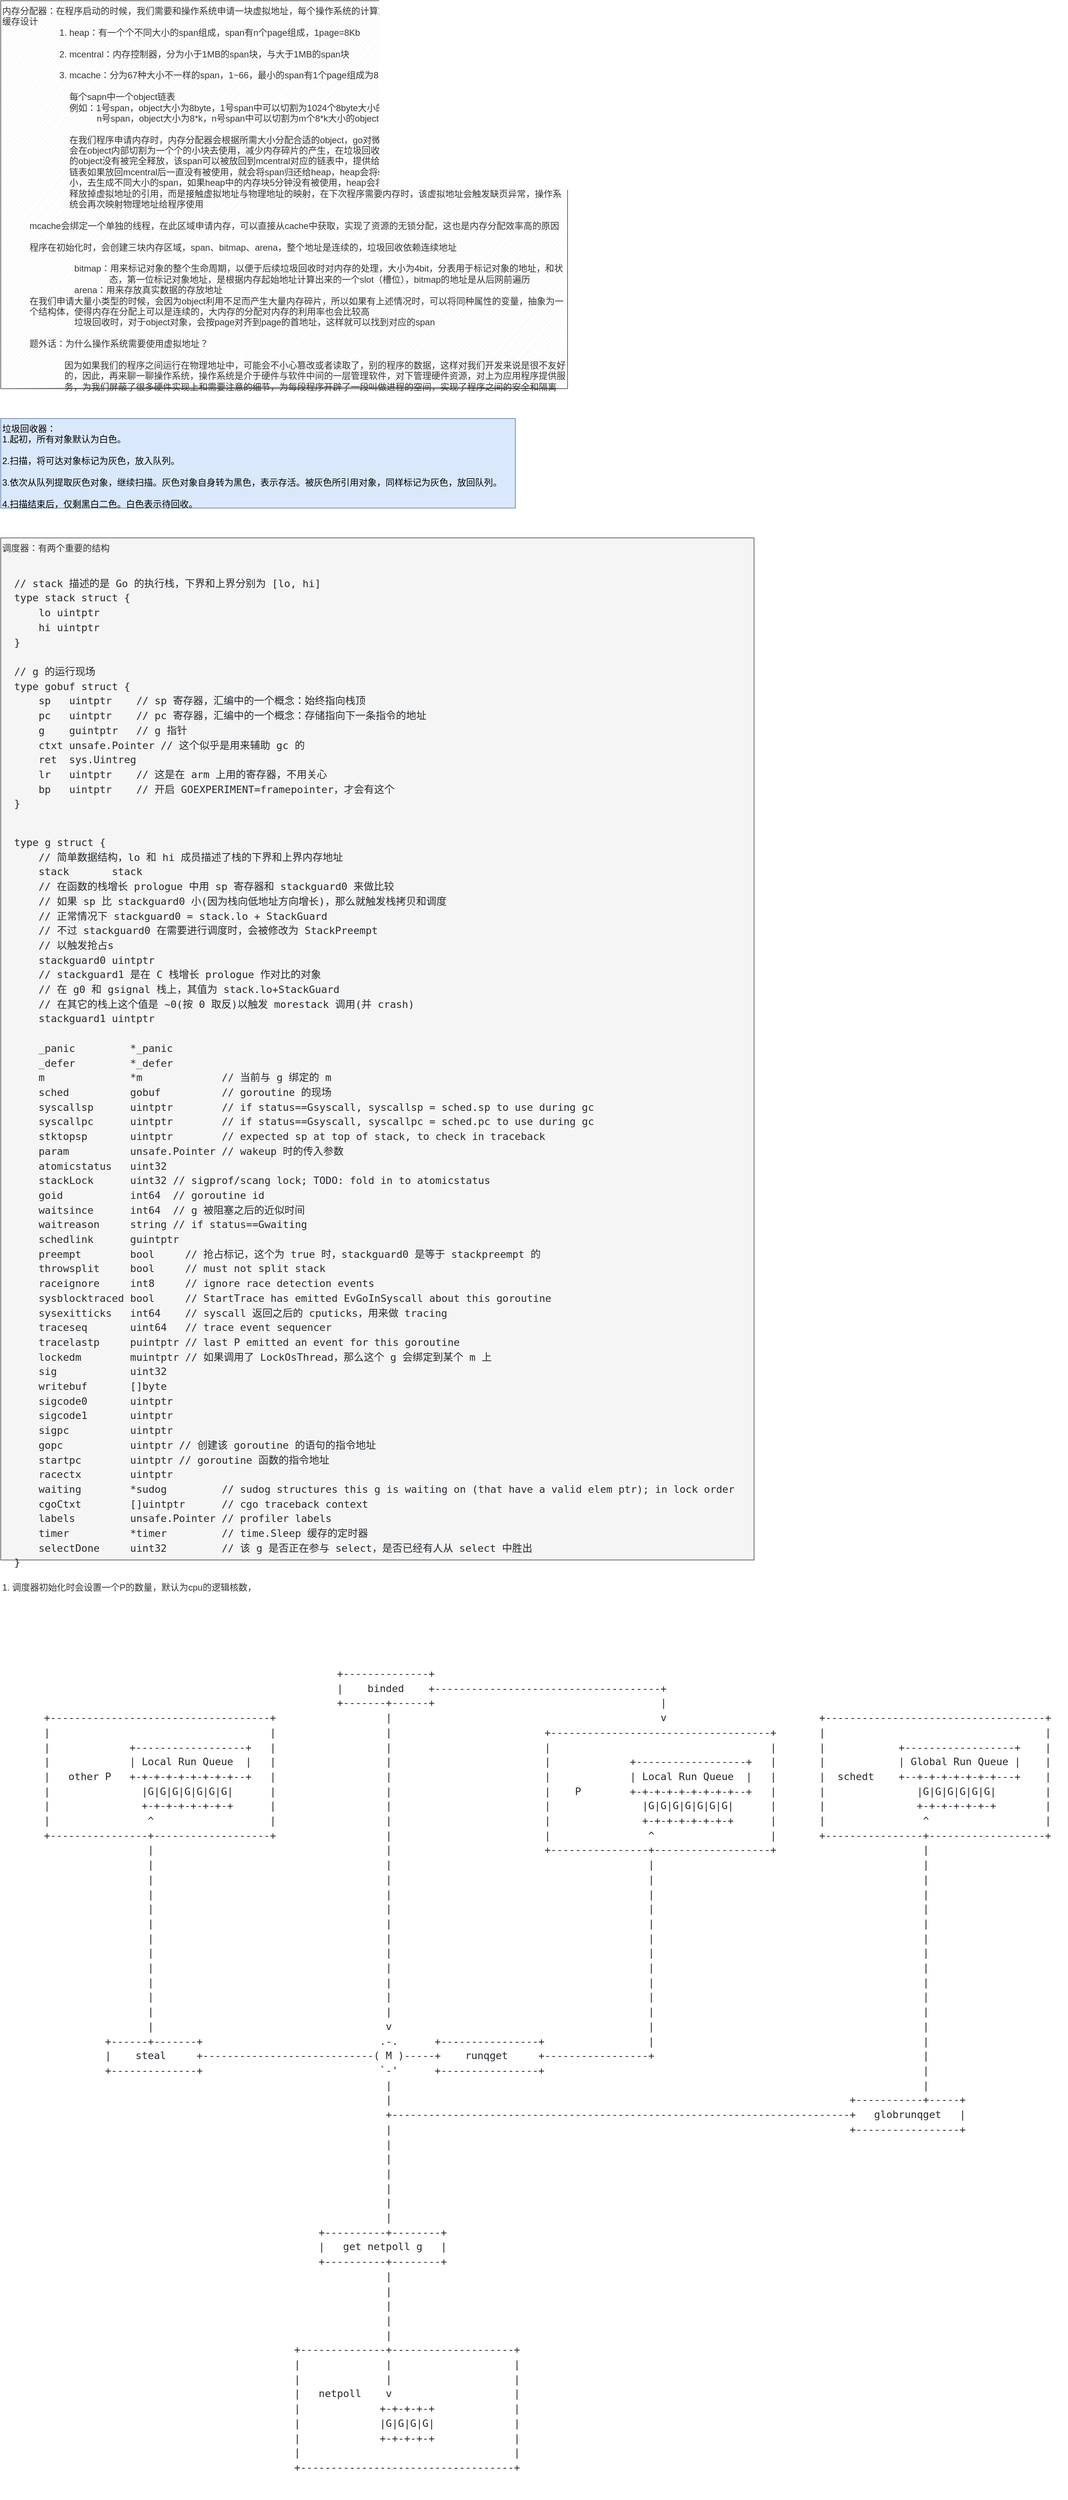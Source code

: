 <mxfile version="14.5.3" type="github">
  <diagram id="aqAW1wouMp0uY8OYH8Mo" name="第 1 页">
    <mxGraphModel dx="2340" dy="1140" grid="1" gridSize="10" guides="1" tooltips="1" connect="1" arrows="1" fold="1" page="1" pageScale="1" pageWidth="827" pageHeight="1169" math="0" shadow="0">
      <root>
        <mxCell id="0" />
        <mxCell id="1" parent="0" />
        <mxCell id="cLW0TqQUn3YsZ3kaBZDo-1" value="内存分配器：在程序启动的时候，我们需要和操作系统申请一块虚拟地址，每个操作系统的计算方法不一样，go在内存管理上类似于cpu的三级&lt;br&gt;缓存设计&lt;br&gt;&amp;nbsp; &amp;nbsp; &amp;nbsp; &amp;nbsp; &amp;nbsp; &amp;nbsp; &amp;nbsp; &amp;nbsp; &amp;nbsp; &amp;nbsp; &amp;nbsp; &amp;nbsp;1. heap：有一个个不同大小的span组成，span有n个page组成，1page=8Kb&lt;br&gt;&lt;br&gt;&amp;nbsp; &amp;nbsp; &amp;nbsp; &amp;nbsp; &amp;nbsp; &amp;nbsp; &amp;nbsp; &amp;nbsp; &amp;nbsp; &amp;nbsp; &amp;nbsp; &amp;nbsp;2. mcentral：内存控制器，分为小于1MB的span块，与大于1MB的span块&lt;br&gt;&lt;br&gt;&amp;nbsp; &amp;nbsp; &amp;nbsp; &amp;nbsp; &amp;nbsp; &amp;nbsp; &amp;nbsp; &amp;nbsp; &amp;nbsp; &amp;nbsp; &amp;nbsp; &amp;nbsp;3. mcache：分为67种大小不一样的span，1~66，最小的span有1个page组成为8Kb，最大的span由4个page组成，大小为32Kb&lt;br&gt;&lt;br&gt;&amp;nbsp; &amp;nbsp; &amp;nbsp; &amp;nbsp; &amp;nbsp; &amp;nbsp; &amp;nbsp; &amp;nbsp; &amp;nbsp; &amp;nbsp; &amp;nbsp; &amp;nbsp; &amp;nbsp; &amp;nbsp;每个sapn中一个object链表&lt;br&gt;&amp;nbsp; &amp;nbsp; &amp;nbsp; &amp;nbsp; &amp;nbsp; &amp;nbsp; &amp;nbsp; &amp;nbsp; &amp;nbsp; &amp;nbsp; &amp;nbsp; &amp;nbsp; &amp;nbsp; &amp;nbsp;例如：1号span，object大小为8byte，1号span中可以切割为1024个8byte大小的object链表&lt;br&gt;&amp;nbsp; &amp;nbsp; &amp;nbsp; &amp;nbsp; &amp;nbsp; &amp;nbsp; &amp;nbsp; &amp;nbsp; &amp;nbsp; &amp;nbsp; &amp;nbsp; &amp;nbsp; &amp;nbsp; &amp;nbsp; &amp;nbsp; &amp;nbsp; &amp;nbsp; &amp;nbsp; &amp;nbsp; n号span，object大小为8*k，n号span中可以切割为m个8*k大小的object链表&lt;br&gt;&lt;br&gt;&amp;nbsp; &amp;nbsp; &amp;nbsp; &amp;nbsp; &amp;nbsp; &amp;nbsp; &amp;nbsp; &amp;nbsp; &amp;nbsp; &amp;nbsp; &amp;nbsp; &amp;nbsp; &amp;nbsp; &amp;nbsp;在我们程序申请内存时，内存分配器会根据所需大小分配合适的object，go对微小的内存申请做了优化，例如小于8byte的变量，&lt;br&gt;&amp;nbsp; &amp;nbsp; &amp;nbsp; &amp;nbsp; &amp;nbsp; &amp;nbsp; &amp;nbsp; &amp;nbsp; &amp;nbsp; &amp;nbsp; &amp;nbsp; &amp;nbsp; &amp;nbsp; &amp;nbsp;会在object内部切割为一个个的小块去使用，减少内存碎片的产生，在垃圾回收的时候，是以span为整体去回收，如果span内&lt;br&gt;&amp;nbsp; &amp;nbsp; &amp;nbsp; &amp;nbsp; &amp;nbsp; &amp;nbsp; &amp;nbsp; &amp;nbsp; &amp;nbsp; &amp;nbsp; &amp;nbsp; &amp;nbsp; &amp;nbsp; &amp;nbsp;的object没有被完全释放，该span可以被放回到mcentral对应的链表中，提供给其他的线程去使用，如果span内完全是空闲的&lt;br&gt;&amp;nbsp; &amp;nbsp; &amp;nbsp; &amp;nbsp; &amp;nbsp; &amp;nbsp; &amp;nbsp; &amp;nbsp; &amp;nbsp; &amp;nbsp; &amp;nbsp; &amp;nbsp; &amp;nbsp; &amp;nbsp;链表如果放回mcentral后一直没有被使用，就会将span归还给heap，heap会将span进行动态的拼接，根据程序需要内存块的大&lt;br&gt;&amp;nbsp; &amp;nbsp; &amp;nbsp; &amp;nbsp; &amp;nbsp; &amp;nbsp; &amp;nbsp; &amp;nbsp; &amp;nbsp; &amp;nbsp; &amp;nbsp; &amp;nbsp; &amp;nbsp; &amp;nbsp;小，去生成不同大小的span，如果heap中的内存块5分钟没有被使用，heap会将内存归还给操作系统，归还的时候，不是真的&lt;br&gt;&amp;nbsp; &amp;nbsp; &amp;nbsp; &amp;nbsp; &amp;nbsp; &amp;nbsp; &amp;nbsp; &amp;nbsp; &amp;nbsp; &amp;nbsp; &amp;nbsp; &amp;nbsp; &amp;nbsp; &amp;nbsp;释放掉虚拟地址的引用，而是接触虚拟地址与物理地址的映射，在下次程序需要内存时，该虚拟地址会触发缺页异常，操作系&lt;br&gt;&amp;nbsp; &amp;nbsp; &amp;nbsp; &amp;nbsp; &amp;nbsp; &amp;nbsp; &amp;nbsp; &amp;nbsp; &amp;nbsp; &amp;nbsp; &amp;nbsp; &amp;nbsp; &amp;nbsp; &amp;nbsp;统会再次映射物理地址给程序使用&lt;br&gt;&amp;nbsp; &amp;nbsp; &amp;nbsp; &amp;nbsp; &amp;nbsp; &amp;nbsp;&lt;br&gt;&amp;nbsp; &amp;nbsp; &amp;nbsp; &amp;nbsp; &amp;nbsp; &amp;nbsp;mcache会绑定一个单独的线程，在此区域申请内存，可以直接从cache中获取，实现了资源的无锁分配，这也是内存分配效率高的原因&lt;br&gt;&amp;nbsp; &amp;nbsp; &amp;nbsp; &amp;nbsp; &amp;nbsp; &amp;nbsp;&lt;br&gt;&amp;nbsp; &amp;nbsp; &amp;nbsp; &amp;nbsp; &amp;nbsp; &amp;nbsp;程序在初始化时，会创建三块内存区域，span、bitmap、arena，整个地址是连续的，垃圾回收依赖连续地址&lt;br&gt;&amp;nbsp; &amp;nbsp; &amp;nbsp; &amp;nbsp; &amp;nbsp; &amp;nbsp; &amp;nbsp; &amp;nbsp; &amp;nbsp; &amp;nbsp; &amp;nbsp; &amp;nbsp; &amp;nbsp;&lt;br&gt;&amp;nbsp; &amp;nbsp; &amp;nbsp; &amp;nbsp; &amp;nbsp; &amp;nbsp; &amp;nbsp; &amp;nbsp; &amp;nbsp; &amp;nbsp; &amp;nbsp; &amp;nbsp; &amp;nbsp; &amp;nbsp; &amp;nbsp;bitmap：用来标记对象的整个生命周期，以便于后续垃圾回收时对内存的处理，大小为4bit，分表用于标记对象的地址，和状&lt;br&gt;&amp;nbsp; &amp;nbsp; &amp;nbsp; &amp;nbsp; &amp;nbsp; &amp;nbsp; &amp;nbsp; &amp;nbsp; &amp;nbsp; &amp;nbsp; &amp;nbsp; &amp;nbsp; &amp;nbsp; &amp;nbsp; &amp;nbsp; &amp;nbsp; &amp;nbsp; &amp;nbsp; &amp;nbsp; &amp;nbsp; &amp;nbsp; &amp;nbsp;态，第一位标记对象地址，是根据内存起始地址计算出来的一个slot（槽位），bitmap的地址是从后网前遍历&lt;br&gt;&amp;nbsp; &amp;nbsp; &amp;nbsp; &amp;nbsp; &amp;nbsp; &amp;nbsp; &amp;nbsp; &amp;nbsp; &amp;nbsp; &amp;nbsp; &amp;nbsp; &amp;nbsp; &amp;nbsp; &amp;nbsp; &amp;nbsp;arena：用来存放真实数据的存放地址&lt;br&gt;&amp;nbsp; &amp;nbsp; &amp;nbsp; &amp;nbsp; &amp;nbsp; &amp;nbsp;在我们申请大量小类型的时候，会因为object利用不足而产生大量内存碎片，所以如果有上述情况时，可以将同种属性的变量，抽象为一&lt;br&gt;&amp;nbsp; &amp;nbsp; &amp;nbsp; &amp;nbsp; &amp;nbsp; &amp;nbsp;个结构体，使得内存在分配上可以是连续的，大内存的分配对内存的利用率也会比较高&lt;br&gt;&amp;nbsp; &amp;nbsp; &amp;nbsp; &amp;nbsp; &amp;nbsp; &amp;nbsp; &amp;nbsp; &amp;nbsp; &amp;nbsp; &amp;nbsp; &amp;nbsp; &amp;nbsp; &amp;nbsp; &amp;nbsp; &amp;nbsp;垃圾回收时，对于object对象，会按page对齐到page的首地址，这样就可以找到对应的span&lt;br&gt;&lt;br&gt;&amp;nbsp; &amp;nbsp; &amp;nbsp; &amp;nbsp; &amp;nbsp; &amp;nbsp;题外话：为什么操作系统需要使用虚拟地址？&lt;br&gt;&lt;br&gt;&amp;nbsp; &amp;nbsp; &amp;nbsp; &amp;nbsp; &amp;nbsp; &amp;nbsp; &amp;nbsp; &amp;nbsp; &amp;nbsp; &amp;nbsp; &amp;nbsp; &amp;nbsp; &amp;nbsp;因为如果我们的程序之间运行在物理地址中，可能会不小心篡改或者读取了，别的程序的数据，这样对我们开发来说是很不友好&lt;br&gt;&amp;nbsp; &amp;nbsp; &amp;nbsp; &amp;nbsp; &amp;nbsp; &amp;nbsp; &amp;nbsp; &amp;nbsp; &amp;nbsp; &amp;nbsp; &amp;nbsp; &amp;nbsp; &amp;nbsp;的，因此，再来聊一聊操作系统，操作系统是介于硬件与软件中间的一层管理软件，对下管理硬件资源，对上为应用程序提供服&lt;br&gt;&amp;nbsp; &amp;nbsp; &amp;nbsp; &amp;nbsp; &amp;nbsp; &amp;nbsp; &amp;nbsp; &amp;nbsp; &amp;nbsp; &amp;nbsp; &amp;nbsp; &amp;nbsp; &amp;nbsp;务，为我们屏蔽了很多硬件实现上和需要注意的细节，为每段程序开辟了一段叫做进程的空间，实现了程序之间的安全和隔离" style="text;align=left;verticalAlign=top;resizable=1;points=[];autosize=1;strokeWidth=1;perimeterSpacing=0;labelBorderColor=none;labelBackgroundColor=none;html=1;fillOpacity=100;fillColor=#f5f5f5;strokeColor=#666666;rounded=0;shadow=0;glass=0;sketch=1;fontColor=#333333;" vertex="1" parent="1">
          <mxGeometry x="40" y="40" width="760" height="520" as="geometry" />
        </mxCell>
        <mxCell id="cLW0TqQUn3YsZ3kaBZDo-2" value="垃圾回收器：&lt;br&gt;&lt;div&gt;1.起初，所有对象默认为白色。&lt;/div&gt;&lt;div&gt;&lt;br&gt;&lt;/div&gt;&lt;div&gt;2.扫描，将可达对象标记为灰色，放入队列。&lt;/div&gt;&lt;div&gt;&lt;br&gt;&lt;/div&gt;&lt;div&gt;3.依次从队列提取灰色对象，继续扫描。&lt;span&gt;灰色对象自身转为黑色，表示存活。&lt;/span&gt;&lt;span&gt;被灰色所引用对象，同样标记为灰色，放回队列。&lt;/span&gt;&lt;/div&gt;&lt;div&gt;&lt;br&gt;&lt;/div&gt;&lt;div&gt;4.扫描结束后，仅剩黑白二色。白色表示待回收。&lt;/div&gt;" style="text;html=1;align=left;verticalAlign=top;resizable=0;points=[];autosize=1;fillColor=#dae8fc;strokeColor=#6c8ebf;sketch=0;" vertex="1" parent="1">
          <mxGeometry x="40" y="600" width="690" height="120" as="geometry" />
        </mxCell>
        <mxCell id="cLW0TqQUn3YsZ3kaBZDo-3" value="调度器：有两个重要的结构&lt;br&gt;&lt;br&gt;&lt;pre style=&quot;box-sizing: border-box ; font-family: , &amp;#34;consolas&amp;#34; , &amp;#34;liberation mono&amp;#34; , &amp;#34;menlo&amp;#34; , monospace ; font-size: 13.6px ; margin-top: 0px ; margin-bottom: 0px ; overflow-wrap: normal ; padding: 16px ; overflow: auto ; line-height: 1.45 ; border-radius: 6px ; word-break: normal ; color: rgb(36 , 41 , 46)&quot;&gt;&lt;span class=&quot;pl-c&quot; style=&quot;box-sizing: border-box&quot;&gt;// stack 描述的是 Go 的执行栈，下界和上界分别为 [lo, hi]&lt;/span&gt;&lt;br&gt;&lt;span class=&quot;pl-k&quot; style=&quot;box-sizing: border-box&quot;&gt;type&lt;/span&gt; &lt;span class=&quot;pl-smi&quot; style=&quot;box-sizing: border-box&quot;&gt;stack&lt;/span&gt; &lt;span class=&quot;pl-k&quot; style=&quot;box-sizing: border-box&quot;&gt;struct&lt;/span&gt; {&lt;br&gt;    &lt;span class=&quot;pl-c1&quot; style=&quot;box-sizing: border-box&quot;&gt;lo&lt;/span&gt; &lt;span class=&quot;pl-smi&quot; style=&quot;box-sizing: border-box&quot;&gt;uintptr&lt;/span&gt;&lt;br&gt;    &lt;span class=&quot;pl-c1&quot; style=&quot;box-sizing: border-box&quot;&gt;hi&lt;/span&gt; &lt;span class=&quot;pl-smi&quot; style=&quot;box-sizing: border-box&quot;&gt;uintptr&lt;/span&gt;&lt;br&gt;}&lt;br&gt;&lt;br&gt;&lt;span class=&quot;pl-c&quot; style=&quot;box-sizing: border-box&quot;&gt;// g 的运行现场&lt;/span&gt;&lt;br&gt;&lt;span class=&quot;pl-k&quot; style=&quot;box-sizing: border-box&quot;&gt;type&lt;/span&gt; &lt;span class=&quot;pl-smi&quot; style=&quot;box-sizing: border-box&quot;&gt;gobuf&lt;/span&gt; &lt;span class=&quot;pl-k&quot; style=&quot;box-sizing: border-box&quot;&gt;struct&lt;/span&gt; {&lt;br&gt;    &lt;span class=&quot;pl-c1&quot; style=&quot;box-sizing: border-box&quot;&gt;sp&lt;/span&gt;   &lt;span class=&quot;pl-smi&quot; style=&quot;box-sizing: border-box&quot;&gt;uintptr&lt;/span&gt;    &lt;span class=&quot;pl-c&quot; style=&quot;box-sizing: border-box&quot;&gt;// sp 寄存器，汇编中的一个概念：始终指向栈顶&lt;/span&gt;&lt;br&gt;    &lt;span class=&quot;pl-c1&quot; style=&quot;box-sizing: border-box&quot;&gt;pc&lt;/span&gt;   &lt;span class=&quot;pl-smi&quot; style=&quot;box-sizing: border-box&quot;&gt;uintptr&lt;/span&gt;    &lt;span class=&quot;pl-c&quot; style=&quot;box-sizing: border-box&quot;&gt;// pc 寄存器，汇编中的一个概念：存储指向下一条指令的地址&lt;/span&gt;&lt;br&gt;    &lt;span class=&quot;pl-c1&quot; style=&quot;box-sizing: border-box&quot;&gt;g&lt;/span&gt;    &lt;span class=&quot;pl-smi&quot; style=&quot;box-sizing: border-box&quot;&gt;guintptr&lt;/span&gt;   &lt;span class=&quot;pl-c&quot; style=&quot;box-sizing: border-box&quot;&gt;// g 指针&lt;/span&gt;&lt;br&gt;    &lt;span class=&quot;pl-c1&quot; style=&quot;box-sizing: border-box&quot;&gt;ctxt&lt;/span&gt; unsafe.&lt;span class=&quot;pl-smi&quot; style=&quot;box-sizing: border-box&quot;&gt;Pointer&lt;/span&gt; &lt;span class=&quot;pl-c&quot; style=&quot;box-sizing: border-box&quot;&gt;// 这个似乎是用来辅助 gc 的&lt;/span&gt;&lt;br&gt;    &lt;span class=&quot;pl-c1&quot; style=&quot;box-sizing: border-box&quot;&gt;ret&lt;/span&gt;  sys.&lt;span class=&quot;pl-smi&quot; style=&quot;box-sizing: border-box&quot;&gt;Uintreg&lt;/span&gt;&lt;br&gt;    &lt;span class=&quot;pl-c1&quot; style=&quot;box-sizing: border-box&quot;&gt;lr&lt;/span&gt;   &lt;span class=&quot;pl-smi&quot; style=&quot;box-sizing: border-box&quot;&gt;uintptr&lt;/span&gt;    &lt;span class=&quot;pl-c&quot; style=&quot;box-sizing: border-box&quot;&gt;// 这是在 arm 上用的寄存器，不用关心&lt;/span&gt;&lt;br&gt;    &lt;span class=&quot;pl-c1&quot; style=&quot;box-sizing: border-box&quot;&gt;bp&lt;/span&gt;   &lt;span class=&quot;pl-smi&quot; style=&quot;box-sizing: border-box&quot;&gt;uintptr&lt;/span&gt;    &lt;span class=&quot;pl-c&quot; style=&quot;box-sizing: border-box&quot;&gt;// 开启 GOEXPERIMENT=framepointer，才会有这个&lt;/span&gt;&lt;br&gt;}&lt;/pre&gt;&lt;pre style=&quot;box-sizing: border-box ; font-family: , &amp;#34;consolas&amp;#34; , &amp;#34;liberation mono&amp;#34; , &amp;#34;menlo&amp;#34; , monospace ; font-size: 13.6px ; margin-top: 0px ; margin-bottom: 0px ; overflow-wrap: normal ; padding: 16px ; overflow: auto ; line-height: 1.45 ; border-radius: 6px ; word-break: normal ; color: rgb(36 , 41 , 46)&quot;&gt;&lt;span class=&quot;pl-k&quot; style=&quot;box-sizing: border-box&quot;&gt;type&lt;/span&gt; &lt;span class=&quot;pl-smi&quot; style=&quot;box-sizing: border-box&quot;&gt;g&lt;/span&gt; &lt;span class=&quot;pl-k&quot; style=&quot;box-sizing: border-box&quot;&gt;struct&lt;/span&gt; {&lt;br&gt;    &lt;span class=&quot;pl-c&quot; style=&quot;box-sizing: border-box&quot;&gt;// 简单数据结构，lo 和 hi 成员描述了栈的下界和上界内存地址&lt;/span&gt;&lt;br&gt;    &lt;span class=&quot;pl-c1&quot; style=&quot;box-sizing: border-box&quot;&gt;stack&lt;/span&gt;       &lt;span class=&quot;pl-smi&quot; style=&quot;box-sizing: border-box&quot;&gt;stack&lt;/span&gt;&lt;br&gt;    &lt;span class=&quot;pl-c&quot; style=&quot;box-sizing: border-box&quot;&gt;// 在函数的栈增长 prologue 中用 sp 寄存器和 stackguard0 来做比较&lt;/span&gt;&lt;br&gt;    &lt;span class=&quot;pl-c&quot; style=&quot;box-sizing: border-box&quot;&gt;// 如果 sp 比 stackguard0 小(因为栈向低地址方向增长)，那么就触发栈拷贝和调度&lt;/span&gt;&lt;br&gt;    &lt;span class=&quot;pl-c&quot; style=&quot;box-sizing: border-box&quot;&gt;// 正常情况下 stackguard0 = stack.lo + StackGuard&lt;/span&gt;&lt;br&gt;    &lt;span class=&quot;pl-c&quot; style=&quot;box-sizing: border-box&quot;&gt;// 不过 stackguard0 在需要进行调度时，会被修改为 StackPreempt&lt;/span&gt;&lt;br&gt;    &lt;span class=&quot;pl-c&quot; style=&quot;box-sizing: border-box&quot;&gt;// 以触发抢占s&lt;/span&gt;&lt;br&gt;    &lt;span class=&quot;pl-c1&quot; style=&quot;box-sizing: border-box&quot;&gt;stackguard0&lt;/span&gt; &lt;span class=&quot;pl-smi&quot; style=&quot;box-sizing: border-box&quot;&gt;uintptr&lt;/span&gt;&lt;br&gt;    &lt;span class=&quot;pl-c&quot; style=&quot;box-sizing: border-box&quot;&gt;// stackguard1 是在 C 栈增长 prologue 作对比的对象&lt;/span&gt;&lt;br&gt;    &lt;span class=&quot;pl-c&quot; style=&quot;box-sizing: border-box&quot;&gt;// 在 g0 和 gsignal 栈上，其值为 stack.lo+StackGuard&lt;/span&gt;&lt;br&gt;    &lt;span class=&quot;pl-c&quot; style=&quot;box-sizing: border-box&quot;&gt;// 在其它的栈上这个值是 ~0(按 0 取反)以触发 morestack 调用(并 crash)&lt;/span&gt;&lt;br&gt;    &lt;span class=&quot;pl-c1&quot; style=&quot;box-sizing: border-box&quot;&gt;stackguard1&lt;/span&gt; &lt;span class=&quot;pl-smi&quot; style=&quot;box-sizing: border-box&quot;&gt;uintptr&lt;/span&gt;&lt;br&gt;&lt;br&gt;    &lt;span class=&quot;pl-c1&quot; style=&quot;box-sizing: border-box&quot;&gt;_panic&lt;/span&gt;         &lt;span class=&quot;pl-c1&quot; style=&quot;box-sizing: border-box&quot;&gt;*&lt;/span&gt;&lt;span class=&quot;pl-smi&quot; style=&quot;box-sizing: border-box&quot;&gt;_panic&lt;/span&gt;&lt;br&gt;    &lt;span class=&quot;pl-c1&quot; style=&quot;box-sizing: border-box&quot;&gt;_defer&lt;/span&gt;         &lt;span class=&quot;pl-c1&quot; style=&quot;box-sizing: border-box&quot;&gt;*&lt;/span&gt;&lt;span class=&quot;pl-smi&quot; style=&quot;box-sizing: border-box&quot;&gt;_defer&lt;/span&gt;&lt;br&gt;    &lt;span class=&quot;pl-c1&quot; style=&quot;box-sizing: border-box&quot;&gt;m&lt;/span&gt;              &lt;span class=&quot;pl-c1&quot; style=&quot;box-sizing: border-box&quot;&gt;*&lt;/span&gt;&lt;span class=&quot;pl-smi&quot; style=&quot;box-sizing: border-box&quot;&gt;m&lt;/span&gt;             &lt;span class=&quot;pl-c&quot; style=&quot;box-sizing: border-box&quot;&gt;// 当前与 g 绑定的 m&lt;/span&gt;&lt;br&gt;    &lt;span class=&quot;pl-c1&quot; style=&quot;box-sizing: border-box&quot;&gt;sched&lt;/span&gt;          &lt;span class=&quot;pl-smi&quot; style=&quot;box-sizing: border-box&quot;&gt;gobuf&lt;/span&gt;          &lt;span class=&quot;pl-c&quot; style=&quot;box-sizing: border-box&quot;&gt;// goroutine 的现场&lt;/span&gt;&lt;br&gt;    &lt;span class=&quot;pl-c1&quot; style=&quot;box-sizing: border-box&quot;&gt;syscallsp&lt;/span&gt;      &lt;span class=&quot;pl-smi&quot; style=&quot;box-sizing: border-box&quot;&gt;uintptr&lt;/span&gt;        &lt;span class=&quot;pl-c&quot; style=&quot;box-sizing: border-box&quot;&gt;// if status==Gsyscall, syscallsp = sched.sp to use during gc&lt;/span&gt;&lt;br&gt;    &lt;span class=&quot;pl-c1&quot; style=&quot;box-sizing: border-box&quot;&gt;syscallpc&lt;/span&gt;      &lt;span class=&quot;pl-smi&quot; style=&quot;box-sizing: border-box&quot;&gt;uintptr&lt;/span&gt;        &lt;span class=&quot;pl-c&quot; style=&quot;box-sizing: border-box&quot;&gt;// if status==Gsyscall, syscallpc = sched.pc to use during gc&lt;/span&gt;&lt;br&gt;    &lt;span class=&quot;pl-c1&quot; style=&quot;box-sizing: border-box&quot;&gt;stktopsp&lt;/span&gt;       &lt;span class=&quot;pl-smi&quot; style=&quot;box-sizing: border-box&quot;&gt;uintptr&lt;/span&gt;        &lt;span class=&quot;pl-c&quot; style=&quot;box-sizing: border-box&quot;&gt;// expected sp at top of stack, to check in traceback&lt;/span&gt;&lt;br&gt;    &lt;span class=&quot;pl-c1&quot; style=&quot;box-sizing: border-box&quot;&gt;param&lt;/span&gt;          unsafe.&lt;span class=&quot;pl-smi&quot; style=&quot;box-sizing: border-box&quot;&gt;Pointer&lt;/span&gt; &lt;span class=&quot;pl-c&quot; style=&quot;box-sizing: border-box&quot;&gt;// wakeup 时的传入参数&lt;/span&gt;&lt;br&gt;    &lt;span class=&quot;pl-c1&quot; style=&quot;box-sizing: border-box&quot;&gt;atomicstatus&lt;/span&gt;   &lt;span class=&quot;pl-smi&quot; style=&quot;box-sizing: border-box&quot;&gt;uint32&lt;/span&gt;&lt;br&gt;    &lt;span class=&quot;pl-c1&quot; style=&quot;box-sizing: border-box&quot;&gt;stackLock&lt;/span&gt;      &lt;span class=&quot;pl-smi&quot; style=&quot;box-sizing: border-box&quot;&gt;uint32&lt;/span&gt; &lt;span class=&quot;pl-c&quot; style=&quot;box-sizing: border-box&quot;&gt;// sigprof/scang lock; TODO: fold in to atomicstatus&lt;/span&gt;&lt;br&gt;    &lt;span class=&quot;pl-c1&quot; style=&quot;box-sizing: border-box&quot;&gt;goid&lt;/span&gt;           &lt;span class=&quot;pl-smi&quot; style=&quot;box-sizing: border-box&quot;&gt;int64&lt;/span&gt;  &lt;span class=&quot;pl-c&quot; style=&quot;box-sizing: border-box&quot;&gt;// goroutine id&lt;/span&gt;&lt;br&gt;    &lt;span class=&quot;pl-c1&quot; style=&quot;box-sizing: border-box&quot;&gt;waitsince&lt;/span&gt;      &lt;span class=&quot;pl-smi&quot; style=&quot;box-sizing: border-box&quot;&gt;int64&lt;/span&gt;  &lt;span class=&quot;pl-c&quot; style=&quot;box-sizing: border-box&quot;&gt;// g 被阻塞之后的近似时间&lt;/span&gt;&lt;br&gt;    &lt;span class=&quot;pl-c1&quot; style=&quot;box-sizing: border-box&quot;&gt;waitreason&lt;/span&gt;     &lt;span class=&quot;pl-smi&quot; style=&quot;box-sizing: border-box&quot;&gt;string&lt;/span&gt; &lt;span class=&quot;pl-c&quot; style=&quot;box-sizing: border-box&quot;&gt;// if status==Gwaiting&lt;/span&gt;&lt;br&gt;    &lt;span class=&quot;pl-c1&quot; style=&quot;box-sizing: border-box&quot;&gt;schedlink&lt;/span&gt;      &lt;span class=&quot;pl-smi&quot; style=&quot;box-sizing: border-box&quot;&gt;guintptr&lt;/span&gt;&lt;br&gt;    &lt;span class=&quot;pl-c1&quot; style=&quot;box-sizing: border-box&quot;&gt;preempt&lt;/span&gt;        &lt;span class=&quot;pl-smi&quot; style=&quot;box-sizing: border-box&quot;&gt;bool&lt;/span&gt;     &lt;span class=&quot;pl-c&quot; style=&quot;box-sizing: border-box&quot;&gt;// 抢占标记，这个为 true 时，stackguard0 是等于 stackpreempt 的&lt;/span&gt;&lt;br&gt;    &lt;span class=&quot;pl-c1&quot; style=&quot;box-sizing: border-box&quot;&gt;throwsplit&lt;/span&gt;     &lt;span class=&quot;pl-smi&quot; style=&quot;box-sizing: border-box&quot;&gt;bool&lt;/span&gt;     &lt;span class=&quot;pl-c&quot; style=&quot;box-sizing: border-box&quot;&gt;// must not split stack&lt;/span&gt;&lt;br&gt;    &lt;span class=&quot;pl-c1&quot; style=&quot;box-sizing: border-box&quot;&gt;raceignore&lt;/span&gt;     &lt;span class=&quot;pl-smi&quot; style=&quot;box-sizing: border-box&quot;&gt;int8&lt;/span&gt;     &lt;span class=&quot;pl-c&quot; style=&quot;box-sizing: border-box&quot;&gt;// ignore race detection events&lt;/span&gt;&lt;br&gt;    &lt;span class=&quot;pl-c1&quot; style=&quot;box-sizing: border-box&quot;&gt;sysblocktraced&lt;/span&gt; &lt;span class=&quot;pl-smi&quot; style=&quot;box-sizing: border-box&quot;&gt;bool&lt;/span&gt;     &lt;span class=&quot;pl-c&quot; style=&quot;box-sizing: border-box&quot;&gt;// StartTrace has emitted EvGoInSyscall about this goroutine&lt;/span&gt;&lt;br&gt;    &lt;span class=&quot;pl-c1&quot; style=&quot;box-sizing: border-box&quot;&gt;sysexitticks&lt;/span&gt;   &lt;span class=&quot;pl-smi&quot; style=&quot;box-sizing: border-box&quot;&gt;int64&lt;/span&gt;    &lt;span class=&quot;pl-c&quot; style=&quot;box-sizing: border-box&quot;&gt;// syscall 返回之后的 cputicks，用来做 tracing&lt;/span&gt;&lt;br&gt;    &lt;span class=&quot;pl-c1&quot; style=&quot;box-sizing: border-box&quot;&gt;traceseq&lt;/span&gt;       &lt;span class=&quot;pl-smi&quot; style=&quot;box-sizing: border-box&quot;&gt;uint64&lt;/span&gt;   &lt;span class=&quot;pl-c&quot; style=&quot;box-sizing: border-box&quot;&gt;// trace event sequencer&lt;/span&gt;&lt;br&gt;    &lt;span class=&quot;pl-c1&quot; style=&quot;box-sizing: border-box&quot;&gt;tracelastp&lt;/span&gt;     &lt;span class=&quot;pl-smi&quot; style=&quot;box-sizing: border-box&quot;&gt;puintptr&lt;/span&gt; &lt;span class=&quot;pl-c&quot; style=&quot;box-sizing: border-box&quot;&gt;// last P emitted an event for this goroutine&lt;/span&gt;&lt;br&gt;    &lt;span class=&quot;pl-c1&quot; style=&quot;box-sizing: border-box&quot;&gt;lockedm&lt;/span&gt;        &lt;span class=&quot;pl-smi&quot; style=&quot;box-sizing: border-box&quot;&gt;muintptr&lt;/span&gt; &lt;span class=&quot;pl-c&quot; style=&quot;box-sizing: border-box&quot;&gt;// 如果调用了 LockOsThread，那么这个 g 会绑定到某个 m 上&lt;/span&gt;&lt;br&gt;    &lt;span class=&quot;pl-c1&quot; style=&quot;box-sizing: border-box&quot;&gt;sig&lt;/span&gt;            &lt;span class=&quot;pl-smi&quot; style=&quot;box-sizing: border-box&quot;&gt;uint32&lt;/span&gt;&lt;br&gt;    &lt;span class=&quot;pl-c1&quot; style=&quot;box-sizing: border-box&quot;&gt;writebuf&lt;/span&gt;       []&lt;span class=&quot;pl-smi&quot; style=&quot;box-sizing: border-box&quot;&gt;byte&lt;/span&gt;&lt;br&gt;    &lt;span class=&quot;pl-c1&quot; style=&quot;box-sizing: border-box&quot;&gt;sigcode0&lt;/span&gt;       &lt;span class=&quot;pl-smi&quot; style=&quot;box-sizing: border-box&quot;&gt;uintptr&lt;/span&gt;&lt;br&gt;    &lt;span class=&quot;pl-c1&quot; style=&quot;box-sizing: border-box&quot;&gt;sigcode1&lt;/span&gt;       &lt;span class=&quot;pl-smi&quot; style=&quot;box-sizing: border-box&quot;&gt;uintptr&lt;/span&gt;&lt;br&gt;    &lt;span class=&quot;pl-c1&quot; style=&quot;box-sizing: border-box&quot;&gt;sigpc&lt;/span&gt;          &lt;span class=&quot;pl-smi&quot; style=&quot;box-sizing: border-box&quot;&gt;uintptr&lt;/span&gt;&lt;br&gt;    &lt;span class=&quot;pl-c1&quot; style=&quot;box-sizing: border-box&quot;&gt;gopc&lt;/span&gt;           &lt;span class=&quot;pl-smi&quot; style=&quot;box-sizing: border-box&quot;&gt;uintptr&lt;/span&gt; &lt;span class=&quot;pl-c&quot; style=&quot;box-sizing: border-box&quot;&gt;// 创建该 goroutine 的语句的指令地址&lt;/span&gt;&lt;br&gt;    &lt;span class=&quot;pl-c1&quot; style=&quot;box-sizing: border-box&quot;&gt;startpc&lt;/span&gt;        &lt;span class=&quot;pl-smi&quot; style=&quot;box-sizing: border-box&quot;&gt;uintptr&lt;/span&gt; &lt;span class=&quot;pl-c&quot; style=&quot;box-sizing: border-box&quot;&gt;// goroutine 函数的指令地址&lt;/span&gt;&lt;br&gt;    &lt;span class=&quot;pl-c1&quot; style=&quot;box-sizing: border-box&quot;&gt;racectx&lt;/span&gt;        &lt;span class=&quot;pl-smi&quot; style=&quot;box-sizing: border-box&quot;&gt;uintptr&lt;/span&gt;&lt;br&gt;    &lt;span class=&quot;pl-c1&quot; style=&quot;box-sizing: border-box&quot;&gt;waiting&lt;/span&gt;        &lt;span class=&quot;pl-c1&quot; style=&quot;box-sizing: border-box&quot;&gt;*&lt;/span&gt;&lt;span class=&quot;pl-smi&quot; style=&quot;box-sizing: border-box&quot;&gt;sudog&lt;/span&gt;         &lt;span class=&quot;pl-c&quot; style=&quot;box-sizing: border-box&quot;&gt;// sudog structures this g is waiting on (that have a valid elem ptr); in lock order&lt;/span&gt;&lt;br&gt;    &lt;span class=&quot;pl-c1&quot; style=&quot;box-sizing: border-box&quot;&gt;cgoCtxt&lt;/span&gt;        []&lt;span class=&quot;pl-smi&quot; style=&quot;box-sizing: border-box&quot;&gt;uintptr&lt;/span&gt;      &lt;span class=&quot;pl-c&quot; style=&quot;box-sizing: border-box&quot;&gt;// cgo traceback context&lt;/span&gt;&lt;br&gt;    &lt;span class=&quot;pl-c1&quot; style=&quot;box-sizing: border-box&quot;&gt;labels&lt;/span&gt;         unsafe.&lt;span class=&quot;pl-smi&quot; style=&quot;box-sizing: border-box&quot;&gt;Pointer&lt;/span&gt; &lt;span class=&quot;pl-c&quot; style=&quot;box-sizing: border-box&quot;&gt;// profiler labels&lt;/span&gt;&lt;br&gt;    &lt;span class=&quot;pl-c1&quot; style=&quot;box-sizing: border-box&quot;&gt;timer&lt;/span&gt;          &lt;span class=&quot;pl-c1&quot; style=&quot;box-sizing: border-box&quot;&gt;*&lt;/span&gt;&lt;span class=&quot;pl-smi&quot; style=&quot;box-sizing: border-box&quot;&gt;timer&lt;/span&gt;         &lt;span class=&quot;pl-c&quot; style=&quot;box-sizing: border-box&quot;&gt;// time.Sleep 缓存的定时器&lt;/span&gt;&lt;br&gt;    &lt;span class=&quot;pl-c1&quot; style=&quot;box-sizing: border-box&quot;&gt;selectDone&lt;/span&gt;     &lt;span class=&quot;pl-smi&quot; style=&quot;box-sizing: border-box&quot;&gt;uint32&lt;/span&gt;         &lt;span class=&quot;pl-c&quot; style=&quot;box-sizing: border-box&quot;&gt;// 该 g 是否正在参与 select，是否已经有人从 select 中胜出&lt;/span&gt;&lt;br&gt;}&lt;/pre&gt;1. 调度器初始化时会设置一个P的数量，默认为cpu的逻辑核数，" style="text;html=1;align=left;verticalAlign=top;resizable=0;points=[];autosize=1;fillColor=#f5f5f5;strokeColor=#666666;fontColor=#333333;" vertex="1" parent="1">
          <mxGeometry x="40" y="760" width="1010" height="1370" as="geometry" />
        </mxCell>
        <mxCell id="cLW0TqQUn3YsZ3kaBZDo-5" value="&lt;pre style=&quot;box-sizing: border-box ; font-family: , &amp;#34;consolas&amp;#34; , &amp;#34;liberation mono&amp;#34; , &amp;#34;menlo&amp;#34; , monospace ; font-size: 13.6px ; margin-top: 0px ; margin-bottom: 16px ; overflow-wrap: normal ; padding: 16px ; overflow: auto ; line-height: 1.45 ; border-radius: 6px ; color: rgb(36 , 41 , 46)&quot;&gt;&lt;code style=&quot;box-sizing: border-box ; font-family: , &amp;#34;consolas&amp;#34; , &amp;#34;liberation mono&amp;#34; , &amp;#34;menlo&amp;#34; , monospace ; font-size: 13.6px ; padding: 0px ; margin: 0px ; border-radius: 6px ; word-break: normal ; border: 0px ; display: inline ; overflow: visible ; line-height: inherit ; overflow-wrap: normal&quot;&gt;                                                +--------------+&lt;br&gt;                                                |    binded    +-------------------------------------+&lt;br&gt;                                                +-------+------+                                     |&lt;br&gt;+------------------------------------+                  |                                            v                         +------------------------------------+&lt;br&gt;|                                    |                  |                         +------------------------------------+       |                                    |&lt;br&gt;|             +------------------+   |                  |                         |                                    |       |            +------------------+    |&lt;br&gt;|             | Local Run Queue  |   |                  |                         |             +------------------+   |       |            | Global Run Queue |    |&lt;br&gt;|   other P   +-+-+-+-+-+-+-+-+--+   |                  |                         |             | Local Run Queue  |   |       |  schedt    +--+-+-+-+-+-+-+---+    |&lt;br&gt;|               |G|G|G|G|G|G|G|      |                  |                         |    P        +-+-+-+-+-+-+-+-+--+   |       |               |G|G|G|G|G|G|        |&lt;br&gt;|               +-+-+-+-+-+-+-+      |                  |                         |               |G|G|G|G|G|G|G|      |       |               +-+-+-+-+-+-+        |&lt;br&gt;|                ^                   |                  |                         |               +-+-+-+-+-+-+-+      |       |                ^                   |&lt;br&gt;+----------------+-------------------+                  |                         |                ^                   |       +----------------+-------------------+&lt;br&gt;                 |                                      |                         +----------------+-------------------+                        |&lt;br&gt;                 |                                      |                                          |                                            |&lt;br&gt;                 |                                      |                                          |                                            |&lt;br&gt;                 |                                      |                                          |                                            |&lt;br&gt;                 |                                      |                                          |                                            |&lt;br&gt;                 |                                      |                                          |                                            |&lt;br&gt;                 |                                      |                                          |                                            |&lt;br&gt;                 |                                      |                                          |                                            |&lt;br&gt;                 |                                      |                                          |                                            |&lt;br&gt;                 |                                      |                                          |                                            |&lt;br&gt;                 |                                      |                                          |                                            |&lt;br&gt;                 |                                      |                                          |                                            |&lt;br&gt;                 |                                      v                                          |                                            |&lt;br&gt;          +------+-------+                             .-.      +----------------+                 |                                            |&lt;br&gt;          |    steal     +----------------------------( M )-----+    runqget     +-----------------+                                            |&lt;br&gt;          +--------------+                             `-&#39;      +----------------+                                                              |&lt;br&gt;                                                        |                                                                                       |&lt;br&gt;                                                        |                                                                           +-----------+-----+&lt;br&gt;                                                        +---------------------------------------------------------------------------+   globrunqget   |&lt;br&gt;                                                        |                                                                           +-----------------+&lt;br&gt;                                                        |&lt;br&gt;                                                        |&lt;br&gt;                                                        |&lt;br&gt;                                                        |&lt;br&gt;                                                        |&lt;br&gt;                                                        |&lt;br&gt;                                             +----------+--------+&lt;br&gt;                                             |   get netpoll g   |&lt;br&gt;                                             +----------+--------+&lt;br&gt;                                                        |&lt;br&gt;                                                        |&lt;br&gt;                                                        |&lt;br&gt;                                                        |&lt;br&gt;                                                        |&lt;br&gt;                                         +--------------+--------------------+&lt;br&gt;                                         |              |                    |&lt;br&gt;                                         |              |                    |&lt;br&gt;                                         |   netpoll    v                    |&lt;br&gt;                                         |             +-+-+-+-+             |&lt;br&gt;                                         |             |G|G|G|G|             |&lt;br&gt;                                         |             +-+-+-+-+             |&lt;br&gt;                                         |                                   |&lt;br&gt;                                         +-----------------------------------+&lt;/code&gt;&lt;/pre&gt;" style="text;html=1;align=left;verticalAlign=top;resizable=0;points=[];autosize=1;" vertex="1" parent="1">
          <mxGeometry x="80" y="2250" width="1390" height="1100" as="geometry" />
        </mxCell>
      </root>
    </mxGraphModel>
  </diagram>
</mxfile>
